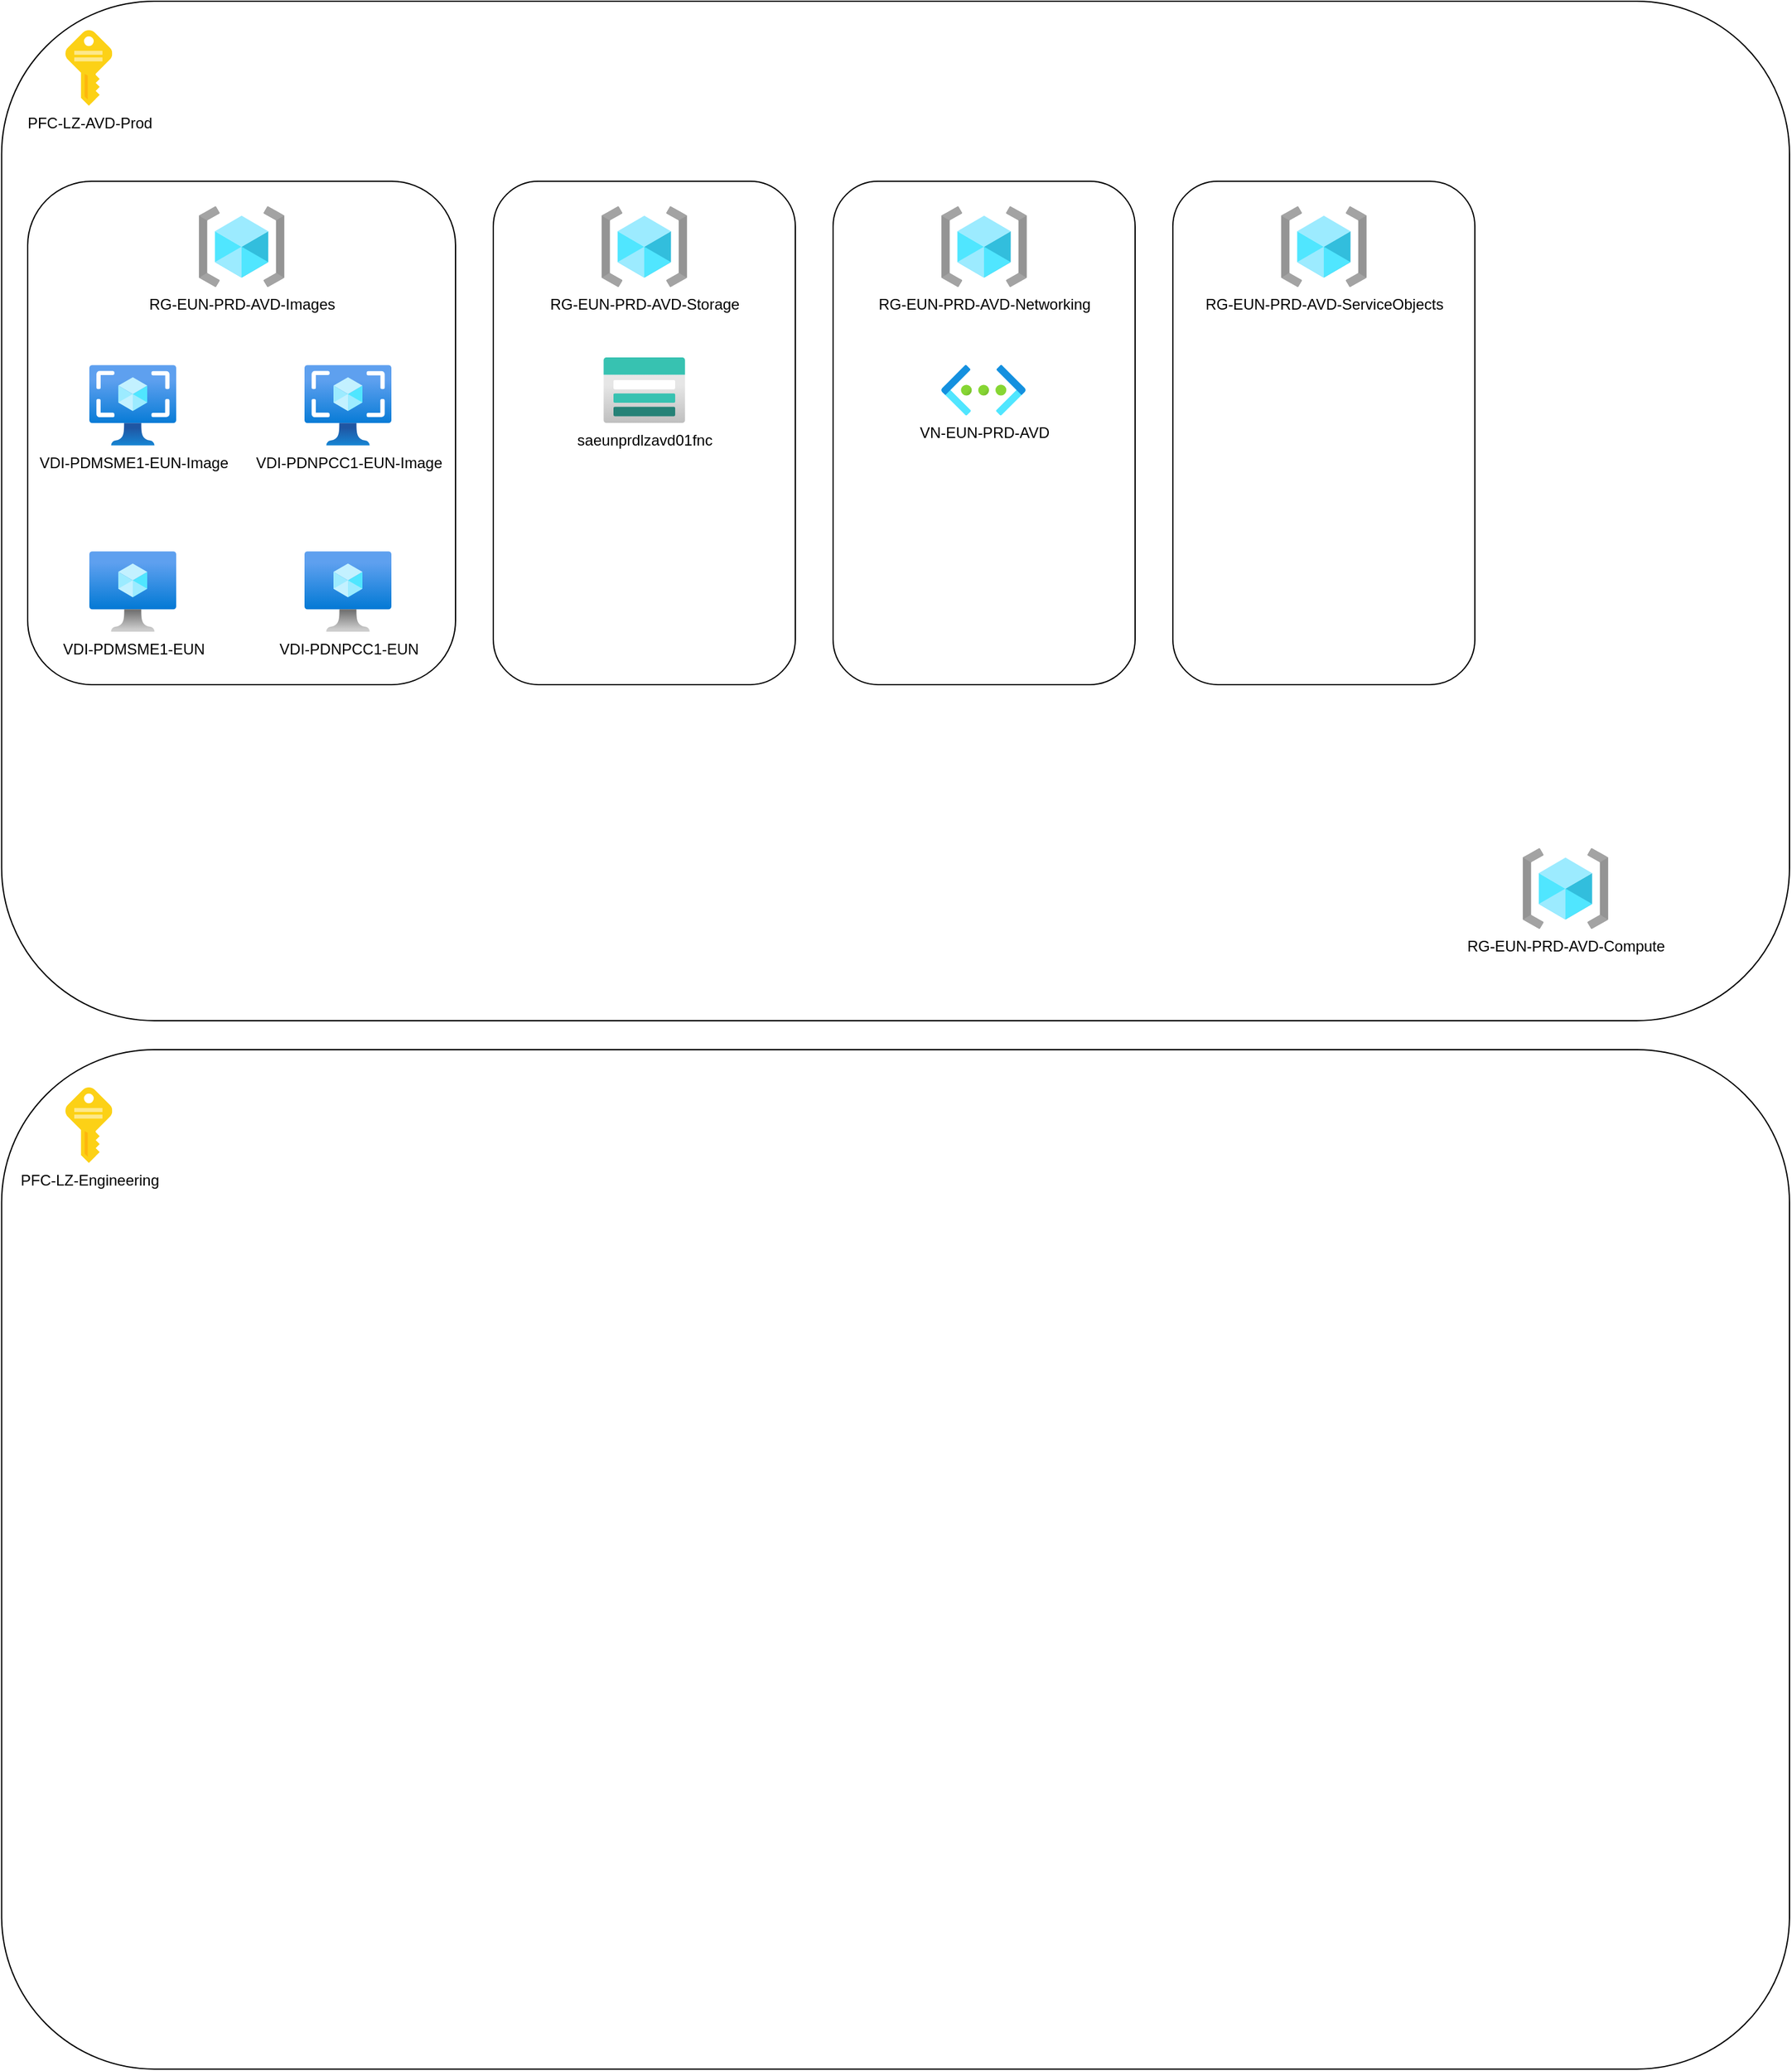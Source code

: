 <mxfile version="21.6.9" type="github">
  <diagram name="Page-1" id="GAdb1UdUMXtEDwdV_cRs">
    <mxGraphModel dx="1898" dy="1151" grid="1" gridSize="10" guides="1" tooltips="1" connect="1" arrows="1" fold="1" page="1" pageScale="1" pageWidth="850" pageHeight="1100" math="0" shadow="0">
      <root>
        <mxCell id="0" />
        <mxCell id="1" parent="0" />
        <mxCell id="DP-V3teyPuS4HpQ_kmDe-2" value="" style="rounded=1;whiteSpace=wrap;html=1;" vertex="1" parent="1">
          <mxGeometry x="9.3" y="17" width="1420.7" height="810" as="geometry" />
        </mxCell>
        <mxCell id="DP-V3teyPuS4HpQ_kmDe-23" value="" style="rounded=1;whiteSpace=wrap;html=1;" vertex="1" parent="1">
          <mxGeometry x="940" y="160" width="240" height="400" as="geometry" />
        </mxCell>
        <mxCell id="DP-V3teyPuS4HpQ_kmDe-19" value="" style="rounded=1;whiteSpace=wrap;html=1;" vertex="1" parent="1">
          <mxGeometry x="670" y="160" width="240" height="400" as="geometry" />
        </mxCell>
        <mxCell id="DP-V3teyPuS4HpQ_kmDe-17" value="" style="rounded=1;whiteSpace=wrap;html=1;" vertex="1" parent="1">
          <mxGeometry x="400" y="160" width="240" height="400" as="geometry" />
        </mxCell>
        <mxCell id="DP-V3teyPuS4HpQ_kmDe-12" value="" style="rounded=1;whiteSpace=wrap;html=1;" vertex="1" parent="1">
          <mxGeometry x="30" y="160" width="340" height="400" as="geometry" />
        </mxCell>
        <mxCell id="DP-V3teyPuS4HpQ_kmDe-1" value="PFC-LZ-AVD-Prod" style="image;sketch=0;aspect=fixed;html=1;points=[];align=center;fontSize=12;image=img/lib/mscae/Key.svg;" vertex="1" parent="1">
          <mxGeometry x="60" y="40" width="37.2" height="60" as="geometry" />
        </mxCell>
        <mxCell id="DP-V3teyPuS4HpQ_kmDe-5" value="RG-EUN-PRD-AVD-Images" style="image;aspect=fixed;html=1;points=[];align=center;fontSize=12;image=img/lib/azure2/general/Resource_Groups.svg;" vertex="1" parent="1">
          <mxGeometry x="166" y="180" width="68" height="64" as="geometry" />
        </mxCell>
        <mxCell id="DP-V3teyPuS4HpQ_kmDe-6" value="RG-EUN-PRD-AVD-Networking" style="image;aspect=fixed;html=1;points=[];align=center;fontSize=12;image=img/lib/azure2/general/Resource_Groups.svg;" vertex="1" parent="1">
          <mxGeometry x="756" y="180" width="68" height="64" as="geometry" />
        </mxCell>
        <mxCell id="DP-V3teyPuS4HpQ_kmDe-7" value="RG-EUN-PRD-AVD-Compute" style="image;aspect=fixed;html=1;points=[];align=center;fontSize=12;image=img/lib/azure2/general/Resource_Groups.svg;" vertex="1" parent="1">
          <mxGeometry x="1218" y="690" width="68" height="64" as="geometry" />
        </mxCell>
        <mxCell id="DP-V3teyPuS4HpQ_kmDe-9" value="RG-EUN-PRD-AVD-Storage" style="image;aspect=fixed;html=1;points=[];align=center;fontSize=12;image=img/lib/azure2/general/Resource_Groups.svg;" vertex="1" parent="1">
          <mxGeometry x="486" y="180" width="68" height="64" as="geometry" />
        </mxCell>
        <mxCell id="DP-V3teyPuS4HpQ_kmDe-11" value="RG-EUN-PRD-AVD-ServiceObjects" style="image;aspect=fixed;html=1;points=[];align=center;fontSize=12;image=img/lib/azure2/general/Resource_Groups.svg;" vertex="1" parent="1">
          <mxGeometry x="1026" y="180" width="68" height="64" as="geometry" />
        </mxCell>
        <mxCell id="DP-V3teyPuS4HpQ_kmDe-13" value="VDI-PDMSME1-EUN-Image" style="image;aspect=fixed;html=1;points=[];align=center;fontSize=12;image=img/lib/azure2/compute/Images.svg;" vertex="1" parent="1">
          <mxGeometry x="79" y="306" width="69" height="64" as="geometry" />
        </mxCell>
        <mxCell id="DP-V3teyPuS4HpQ_kmDe-14" value="VDI-PDNPCC1-EUN-Image" style="image;aspect=fixed;html=1;points=[];align=center;fontSize=12;image=img/lib/azure2/compute/Images.svg;" vertex="1" parent="1">
          <mxGeometry x="250" y="306" width="69" height="64" as="geometry" />
        </mxCell>
        <mxCell id="DP-V3teyPuS4HpQ_kmDe-15" value="VDI-PDMSME1-EUN" style="image;aspect=fixed;html=1;points=[];align=center;fontSize=12;image=img/lib/azure2/compute/Virtual_Machine.svg;" vertex="1" parent="1">
          <mxGeometry x="79" y="454" width="69" height="64" as="geometry" />
        </mxCell>
        <mxCell id="DP-V3teyPuS4HpQ_kmDe-16" value="VDI-PDNPCC1-EUN" style="image;aspect=fixed;html=1;points=[];align=center;fontSize=12;image=img/lib/azure2/compute/Virtual_Machine.svg;" vertex="1" parent="1">
          <mxGeometry x="250" y="454" width="69" height="64" as="geometry" />
        </mxCell>
        <mxCell id="DP-V3teyPuS4HpQ_kmDe-18" value="saeunprdlzavd01fnc" style="image;aspect=fixed;html=1;points=[];align=center;fontSize=12;image=img/lib/azure2/storage/Storage_Accounts.svg;" vertex="1" parent="1">
          <mxGeometry x="487.5" y="300" width="65" height="52" as="geometry" />
        </mxCell>
        <mxCell id="DP-V3teyPuS4HpQ_kmDe-20" value="" style="rounded=1;whiteSpace=wrap;html=1;" vertex="1" parent="1">
          <mxGeometry x="9.3" y="850" width="1420.7" height="810" as="geometry" />
        </mxCell>
        <mxCell id="DP-V3teyPuS4HpQ_kmDe-21" value="PFC-LZ-Engineering" style="image;sketch=0;aspect=fixed;html=1;points=[];align=center;fontSize=12;image=img/lib/mscae/Key.svg;" vertex="1" parent="1">
          <mxGeometry x="60" y="880" width="37.2" height="60" as="geometry" />
        </mxCell>
        <mxCell id="DP-V3teyPuS4HpQ_kmDe-22" value="VN-EUN-PRD-AVD" style="image;aspect=fixed;html=1;points=[];align=center;fontSize=12;image=img/lib/azure2/networking/Virtual_Networks.svg;" vertex="1" parent="1">
          <mxGeometry x="756" y="306" width="67" height="40" as="geometry" />
        </mxCell>
      </root>
    </mxGraphModel>
  </diagram>
</mxfile>
